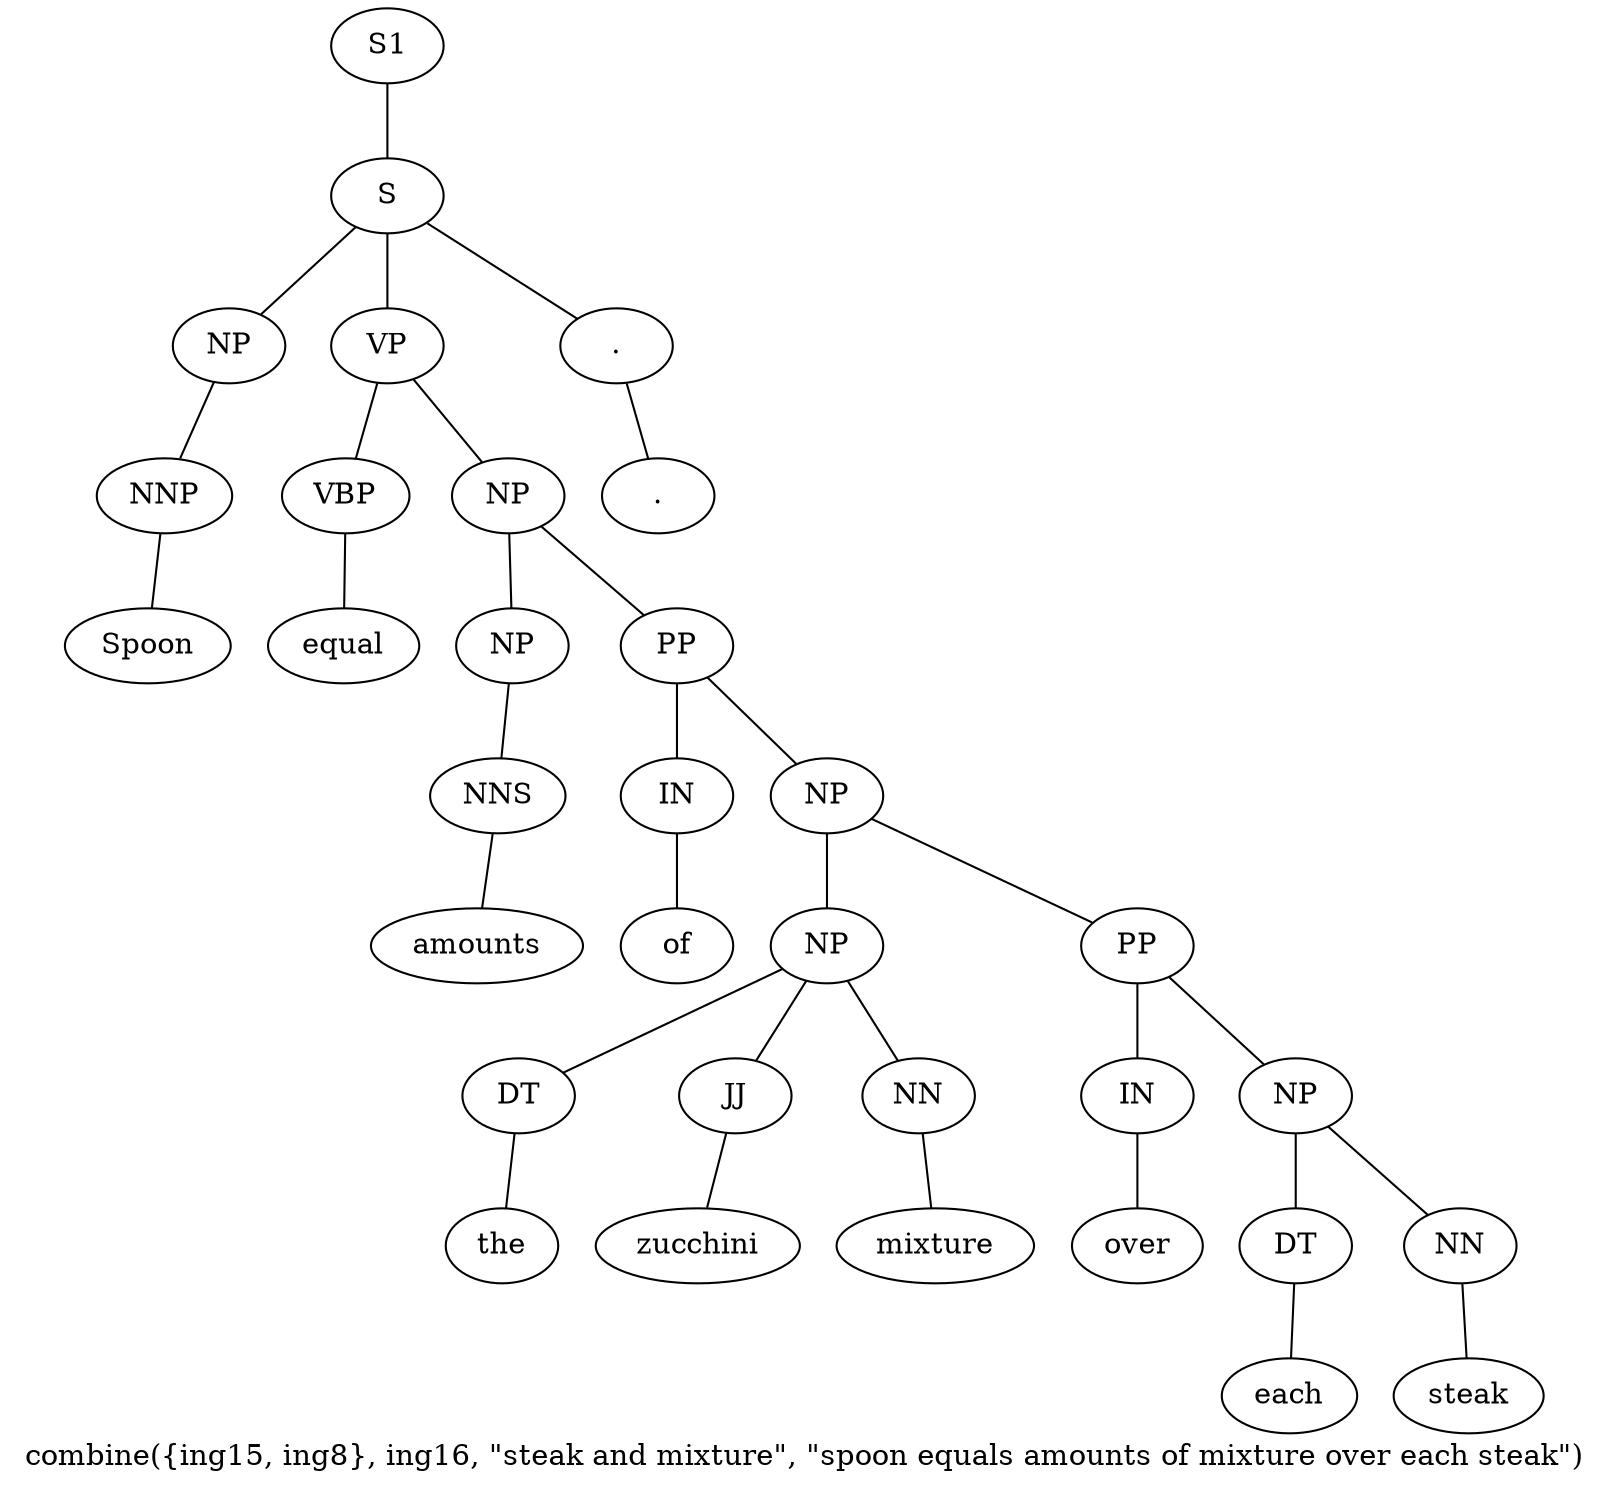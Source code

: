 graph SyntaxGraph {
	label = "combine({ing15, ing8}, ing16, \"steak and mixture\", \"spoon equals amounts of mixture over each steak\")";
	Node0 [label="S1"];
	Node1 [label="S"];
	Node2 [label="NP"];
	Node3 [label="NNP"];
	Node4 [label="Spoon"];
	Node5 [label="VP"];
	Node6 [label="VBP"];
	Node7 [label="equal"];
	Node8 [label="NP"];
	Node9 [label="NP"];
	Node10 [label="NNS"];
	Node11 [label="amounts"];
	Node12 [label="PP"];
	Node13 [label="IN"];
	Node14 [label="of"];
	Node15 [label="NP"];
	Node16 [label="NP"];
	Node17 [label="DT"];
	Node18 [label="the"];
	Node19 [label="JJ"];
	Node20 [label="zucchini"];
	Node21 [label="NN"];
	Node22 [label="mixture"];
	Node23 [label="PP"];
	Node24 [label="IN"];
	Node25 [label="over"];
	Node26 [label="NP"];
	Node27 [label="DT"];
	Node28 [label="each"];
	Node29 [label="NN"];
	Node30 [label="steak"];
	Node31 [label="."];
	Node32 [label="."];

	Node0 -- Node1;
	Node1 -- Node2;
	Node1 -- Node5;
	Node1 -- Node31;
	Node2 -- Node3;
	Node3 -- Node4;
	Node5 -- Node6;
	Node5 -- Node8;
	Node6 -- Node7;
	Node8 -- Node9;
	Node8 -- Node12;
	Node9 -- Node10;
	Node10 -- Node11;
	Node12 -- Node13;
	Node12 -- Node15;
	Node13 -- Node14;
	Node15 -- Node16;
	Node15 -- Node23;
	Node16 -- Node17;
	Node16 -- Node19;
	Node16 -- Node21;
	Node17 -- Node18;
	Node19 -- Node20;
	Node21 -- Node22;
	Node23 -- Node24;
	Node23 -- Node26;
	Node24 -- Node25;
	Node26 -- Node27;
	Node26 -- Node29;
	Node27 -- Node28;
	Node29 -- Node30;
	Node31 -- Node32;
}